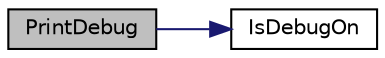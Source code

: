 digraph G
{
  edge [fontname="Helvetica",fontsize="10",labelfontname="Helvetica",labelfontsize="10"];
  node [fontname="Helvetica",fontsize="10",shape=record];
  rankdir=LR;
  Node1 [label="PrintDebug",height=0.2,width=0.4,color="black", fillcolor="grey75", style="filled" fontcolor="black"];
  Node1 -> Node2 [color="midnightblue",fontsize="10",style="solid",fontname="Helvetica"];
  Node2 [label="IsDebugOn",height=0.2,width=0.4,color="black", fillcolor="white", style="filled",URL="$binaryTranslator_2frontend_2utility_8cpp.html#a07f87be0a7c65a41d29ddfca31d0cb89"];
}

